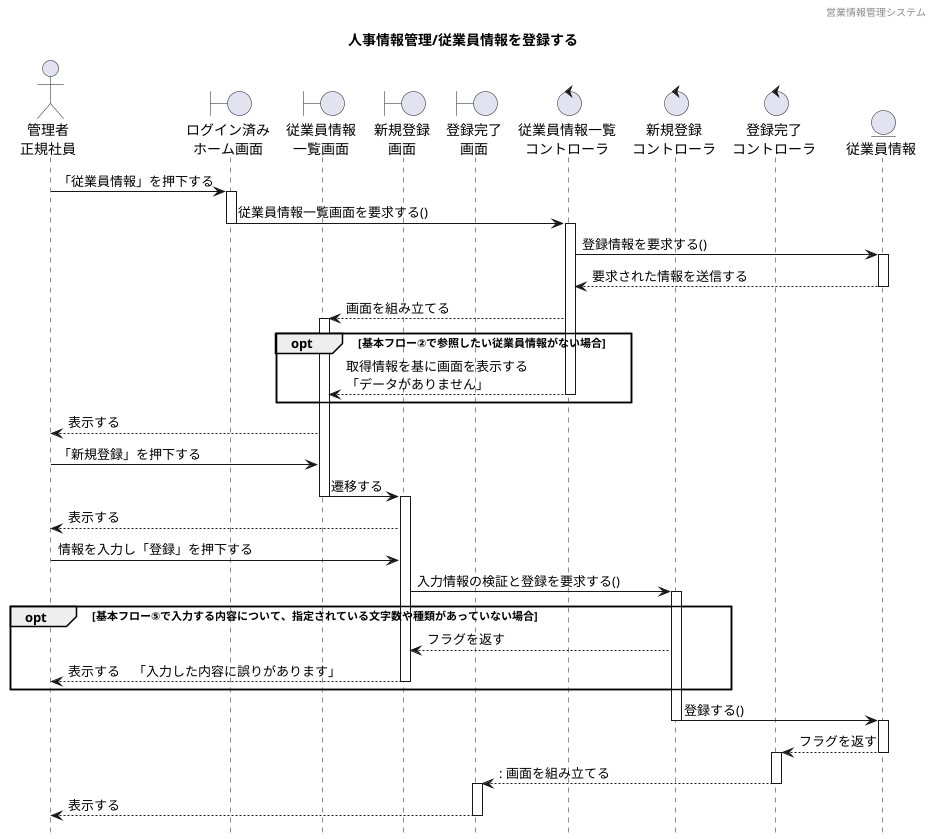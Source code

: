 @startuml シーケンス図

' 下アイコン除去
hide footbox
' ヘッダー
header 営業情報管理システム
' タイトル
title 人事情報管理/従業員情報を登録する


' actor "" as 
actor "管理者\n正規社員" as a1

' boundary "" as 
boundary "ログイン済み\nホーム画面" as b1
boundary "従業員情報\n一覧画面" as b2
boundary "新規登録\n画面" as b3
boundary "登録完了\n画面" as b4

' control "" as 
control "従業員情報一覧\nコントローラ" as c1
control "新規登録\nコントローラ" as c2
control "登録完了\nコントローラ" as c3

' entity "" as
entity "従業員情報" as e1


' ログイン済みホーム画面から一覧表示までのシーケンス
a1 -> b1 : 「従業員情報」を押下する
activate b1
b1 -> c1 : 従業員情報一覧画面を要求する()
deactivate b1
activate c1
c1 -> e1 : 登録情報を要求する()
activate e1
c1 <-- e1 : 要求された情報を送信する
deactivate e1
b2 <-- c1 : 画面を組み立てる
activate b2

' 代替フロー
opt 基本フロー②で参照したい従業員情報がない場合
b2 <-- c1 : 取得情報を基に画面を表示する\n「データがありません」
deactivate c1
end

activate b2
a1 <-- b2 : 表示する
a1 -> b2 : 「新規登録」を押下する
b2 -> b3 : 遷移する
deactivate b2
activate b3
a1 <-- b3 : 表示する
a1 -> b3 : 情報を入力し「登録」を押下する
b3 -> c2 : 入力情報の検証と登録を要求する()
activate c2

' 代替フロー
opt 基本フロー⑤で入力する内容について、指定されている文字数や種類があっていない場合
b3 <-- c2 : フラグを返す
deactivate c1
a1 <-- b3 : 表示する　「入力した内容に誤りがあります」
deactivate b3
end


activate c2
c2 -> e1 : 登録する()
deactivate c2
activate e1
c3 <-- e1 : フラグを返す
deactivate e1
activate c3
b4 <-- c3 :: 画面を組み立てる
deactivate c3
activate b4
a1 <-- b4 : 表示する
deactivate b4



@enduml